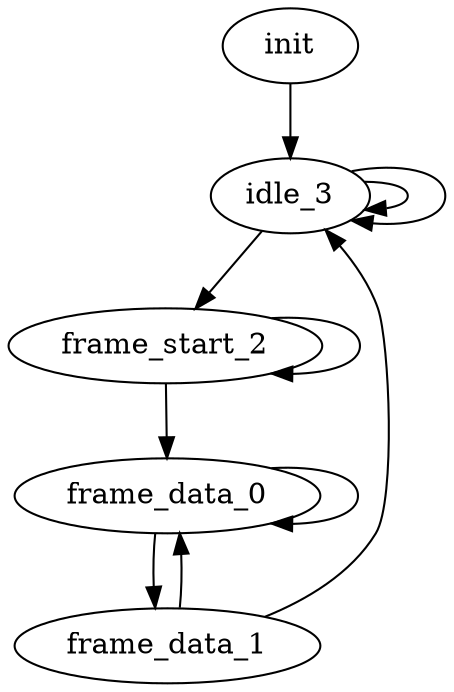 digraph Example {  graph [rankdir=TD];  
-1->3;
-1[ label =" init "];
0->0;
0->1;
0[ label ="frame_data_0"];
1->0;
1->3;
1[ label ="frame_data_1"];
2->0;
2->2;
2[ label ="frame_start_2"];
3->2;
3->3;
3->3;
3[ label ="idle_3"];
}
